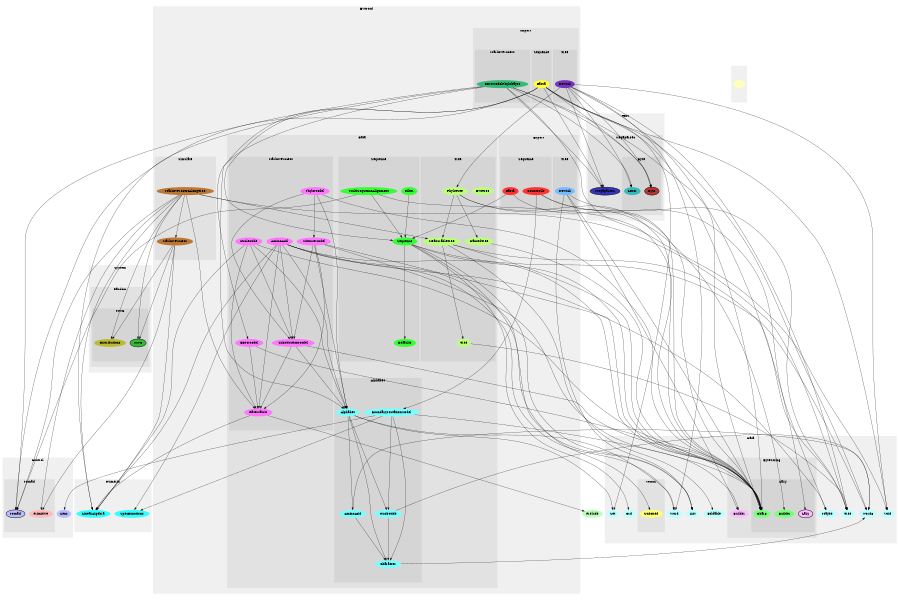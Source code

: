 digraph G {
size="6,4";
ratio="fill";
u16[label="Prelude",style="filled",fillcolor="#bbffbb",penwidth="0"];
subgraph cluster_0 {
label="";
color="#0000000F";
style="filled";
u54[label="",style="filled",fillcolor="#ffffbb",penwidth="0"];

}
subgraph cluster_1 {
label="Control";
color="#0000000F";
style="filled";
u9[label="Lens",style="filled",fillcolor="#bbbbff",penwidth="0"];
subgraph cluster_2 {
label="Monad";
color="#0000000F";
style="filled";
u29[label="Monad",style="filled,bold",fillcolor="#bbbbff"];
u50[label="Primitive",style="filled",fillcolor="#ffbbbb",penwidth="0"];

}

}
subgraph cluster_3 {
label="Data";
color="#0000000F";
style="filled";
u1[label="Set",style="filled",fillcolor="#bbffff",penwidth="0"];
u2[label="Word",style="filled",fillcolor="#bbffff",penwidth="0"];
u4[label="Word8",style="filled",fillcolor="#bbffff",penwidth="0"];
u12[label="List",style="filled",fillcolor="#bbffff",penwidth="0"];
u13[label="Maybe",style="filled",fillcolor="#bbffff",penwidth="0"];
u26[label="Ord",style="filled",fillcolor="#bbffff",penwidth="0"];
u32[label="Foldable",style="filled",fillcolor="#bbffff",penwidth="0"];
u33[label="Tree",style="filled",fillcolor="#bbffff",penwidth="0"];
u42[label="Void",style="filled",fillcolor="#bbffff",penwidth="0"];
subgraph cluster_4 {
label="ByteString";
color="#0000000F";
style="filled";
u20[label="Builder",style="filled",fillcolor="#ffbbff",penwidth="0"];
subgraph cluster_5 {
label="Lazy";
color="#0000000F";
style="filled";
u48[label="Lazy",style="filled,bold",fillcolor="#ffbbff"];
u8[label="Char8",style="filled",fillcolor="#77ff77",penwidth="0"];
u37[label="Builder",style="filled",fillcolor="#77ff77",penwidth="0"];

}

}
subgraph cluster_6 {
label="Vector";
color="#0000000F";
style="filled";
u27[label="Unboxed",style="filled",fillcolor="#ffff77",penwidth="0"];

}

}
subgraph cluster_7 {
label="EvoMod";
color="#0000000F";
style="filled";
subgraph cluster_8 {
label="Data";
color="#0000000F";
style="filled";
subgraph cluster_9 {
label="Alphabet";
color="#0000000F";
style="filled";
u0[label="Alphabet",style="filled",fillcolor="#77ffff",penwidth="0"];
u3[label="AminoAcid",style="filled",fillcolor="#77ffff",penwidth="0"];
u5[label="Character",style="filled",fillcolor="#77ffff",penwidth="0"];
u6[label="Nucleotide",style="filled",fillcolor="#77ffff",penwidth="0"];
u7[label="BoundaryMutationModel",style="filled",fillcolor="#77ffff",penwidth="0"];

}
subgraph cluster_10 {
label="MarkovProcess";
color="#0000000F";
style="filled";
u11[label="AminoAcid",style="filled",fillcolor="#ff77ff",penwidth="0"];
u15[label="RateMatrix",style="filled",fillcolor="#ff77ff",penwidth="0"];
u17[label="SubstitutionModel",style="filled",fillcolor="#ff77ff",penwidth="0"];
u18[label="EDMModel",style="filled",fillcolor="#ff77ff",penwidth="0"];
u19[label="MixtureModel",style="filled",fillcolor="#ff77ff",penwidth="0"];
u21[label="Nucleotide",style="filled",fillcolor="#ff77ff",penwidth="0"];
u22[label="PhyloModel",style="filled",fillcolor="#ff77ff",penwidth="0"];

}
subgraph cluster_11 {
label="Sequence";
color="#0000000F";
style="filled";
u23[label="Defaults",style="filled",fillcolor="#33ff33",penwidth="0"];
u24[label="Filter",style="filled",fillcolor="#33ff33",penwidth="0"];
u25[label="Sequence",style="filled",fillcolor="#33ff33",penwidth="0"];
u28[label="MultiSequenceAlignment",style="filled",fillcolor="#33ff33",penwidth="0"];

}
subgraph cluster_12 {
label="Tree";
color="#0000000F";
style="filled";
u30[label="EvoTree",style="filled",fillcolor="#bbff77",penwidth="0"];
u31[label="MeasurableTree",style="filled",fillcolor="#bbff77",penwidth="0"];
u34[label="Tree",style="filled",fillcolor="#bbff77",penwidth="0"];
u35[label="NamedTree",style="filled",fillcolor="#bbff77",penwidth="0"];
u36[label="PhyloTree",style="filled",fillcolor="#bbff77",penwidth="0"];

}

}
subgraph cluster_13 {
label="Export";
color="#0000000F";
style="filled";
subgraph cluster_14 {
label="Sequence";
color="#0000000F";
style="filled";
u38[label="CountsFile",style="filled",fillcolor="#ff3333",penwidth="0"];
u39[label="Fasta",style="filled",fillcolor="#ff3333",penwidth="0"];

}
subgraph cluster_15 {
label="Tree";
color="#0000000F";
style="filled";
u40[label="Newick",style="filled",fillcolor="#77bbff",penwidth="0"];

}

}
subgraph cluster_16 {
label="Import";
color="#0000000F";
style="filled";
subgraph cluster_17 {
label="MarkovProcess";
color="#0000000F";
style="filled";
u41[label="EDMModelPhylobayes",style="filled",fillcolor="#33bb77",penwidth="0"];

}
subgraph cluster_18 {
label="Sequence";
color="#0000000F";
style="filled";
u46[label="Fasta",style="filled",fillcolor="#ffff33",penwidth="0"];

}
subgraph cluster_19 {
label="Tree";
color="#0000000F";
style="filled";
u47[label="Newick",style="filled",fillcolor="#7733bb",penwidth="0"];

}

}
subgraph cluster_20 {
label="Simulate";
color="#0000000F";
style="filled";
u49[label="MarkovProcess",style="filled",fillcolor="#bb7733",penwidth="0"];
u53[label="MarkovProcessAlongTree",style="filled",fillcolor="#bb7733",penwidth="0"];

}

}
subgraph cluster_21 {
label="Numeric";
color="#0000000F";
style="filled";
u10[label="SpecFunctions",style="filled",fillcolor="#33ffff",penwidth="0"];
u14[label="LinearAlgebra",style="filled",fillcolor="#33ffff",penwidth="0"];

}
subgraph cluster_22 {
label="System";
color="#0000000F";
style="filled";
subgraph cluster_23 {
label="Random";
color="#0000000F";
style="filled";
subgraph cluster_24 {
label="MWC";
color="#0000000F";
style="filled";
u51[label="MWC",style="filled,bold",fillcolor="#33bb33"];
u52[label="Distributions",style="filled",fillcolor="#bbbb33",penwidth="0"];

}

}

}
subgraph cluster_25 {
label="Text";
color="#0000000F";
style="filled";
subgraph cluster_26 {
label="Megaparsec";
color="#0000000F";
style="filled";
u43[label="Megaparsec",style="filled,bold",fillcolor="#3333bb"];
subgraph cluster_27 {
label="Byte";
color="#0000000F";
style="filled";
u44[label="Byte",style="filled,bold",fillcolor="#bb3333"];
u45[label="Lexer",style="filled",fillcolor="#33bbbb",penwidth="0"];

}

}

}
u0 -> u1;
u0 -> u2;
u0 -> u3;
u0 -> u5;
u0 -> u6;
u3 -> u4;
u3 -> u5;
u5 -> u4;
u6 -> u4;
u6 -> u5;
u7 -> u5;
u7 -> u6;
u7 -> u8;
u7 -> u9;
u7 -> u10;
u11 -> u0;
u11 -> u2;
u11 -> u8;
u11 -> u10;
u11 -> u12;
u11 -> u13;
u11 -> u14;
u11 -> u15;
u11 -> u17;
u15 -> u14;
u15 -> u16;
u17 -> u0;
u17 -> u8;
u17 -> u15;
u18 -> u8;
u18 -> u15;
u19 -> u0;
u19 -> u8;
u19 -> u15;
u19 -> u17;
u19 -> u20;
u21 -> u0;
u21 -> u8;
u21 -> u14;
u21 -> u15;
u21 -> u17;
u22 -> u0;
u22 -> u8;
u22 -> u17;
u22 -> u19;
u24 -> u25;
u25 -> u4;
u25 -> u8;
u25 -> u12;
u25 -> u23;
u25 -> u26;
u25 -> u27;
u28 -> u8;
u28 -> u25;
u28 -> u29;
u31 -> u8;
u31 -> u32;
u31 -> u33;
u31 -> u34;
u34 -> u33;
u35 -> u8;
u36 -> u8;
u36 -> u31;
u36 -> u35;
u36 -> u37;
u38 -> u7;
u38 -> u8;
u38 -> u13;
u39 -> u8;
u39 -> u25;
u40 -> u8;
u40 -> u12;
u40 -> u20;
u40 -> u33;
u41 -> u8;
u41 -> u14;
u41 -> u18;
u41 -> u29;
u41 -> u42;
u41 -> u43;
u41 -> u44;
u41 -> u45;
u46 -> u0;
u46 -> u1;
u46 -> u4;
u46 -> u8;
u46 -> u25;
u46 -> u29;
u46 -> u42;
u46 -> u43;
u46 -> u44;
u47 -> u2;
u47 -> u33;
u47 -> u36;
u47 -> u42;
u47 -> u43;
u47 -> u44;
u47 -> u45;
u47 -> u48;
u49 -> u14;
u49 -> u50;
u49 -> u51;
u49 -> u52;
u53 -> u14;
u53 -> u15;
u53 -> u29;
u53 -> u31;
u53 -> u33;
u53 -> u49;
u53 -> u50;
u53 -> u51;
u53 -> u52;

}
